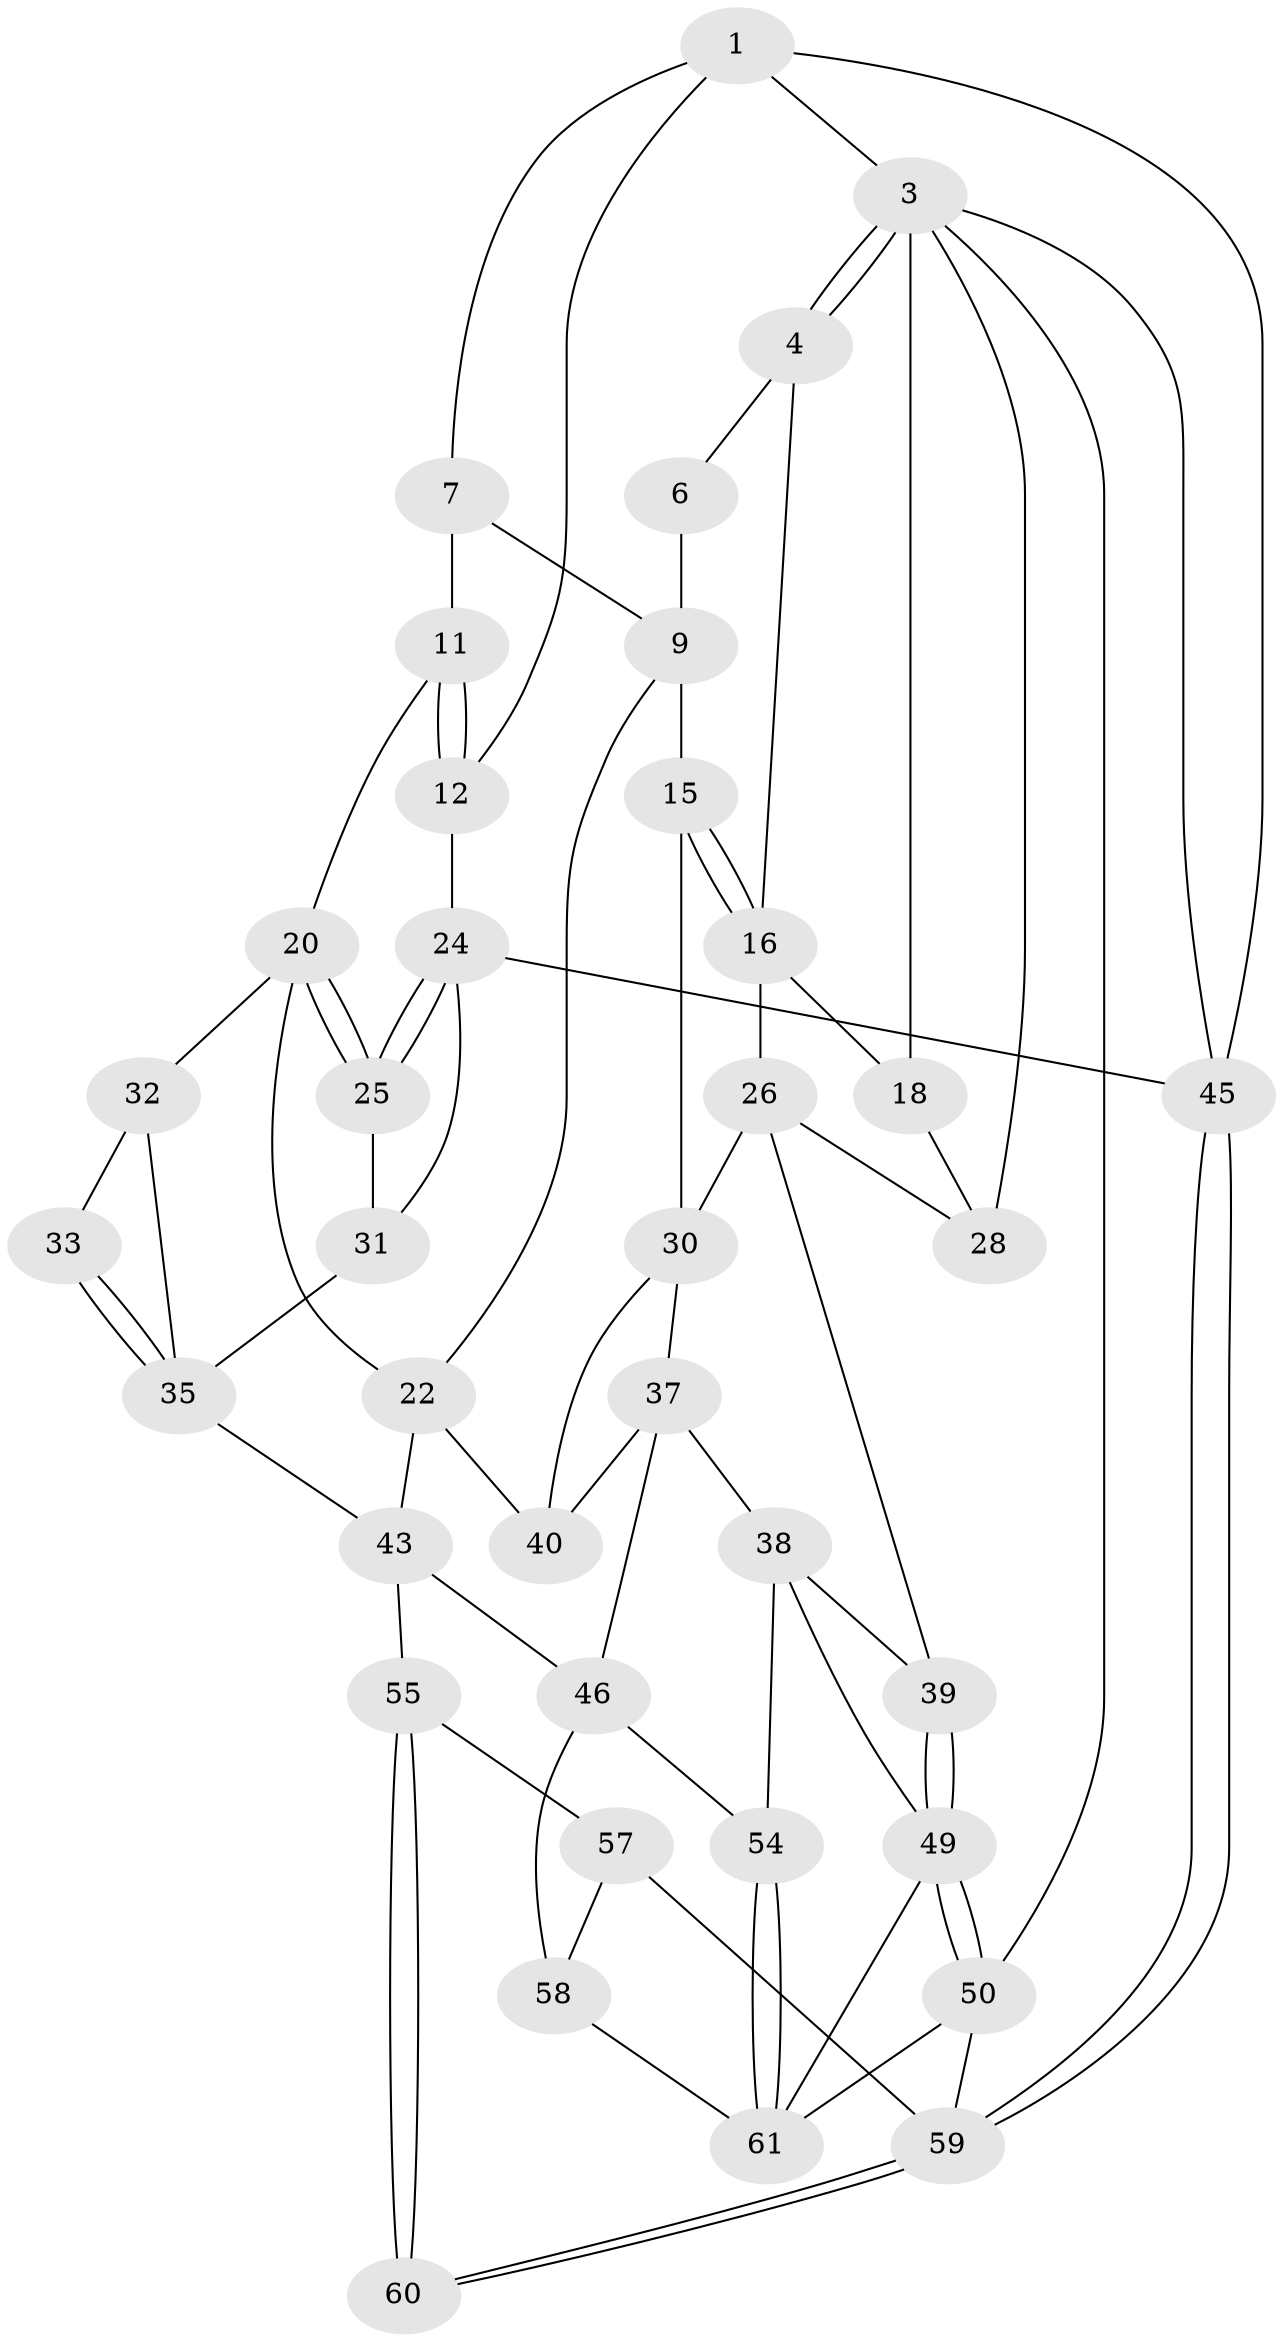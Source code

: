 // Generated by graph-tools (version 1.1) at 2025/52/02/27/25 19:52:39]
// undirected, 38 vertices, 78 edges
graph export_dot {
graph [start="1"]
  node [color=gray90,style=filled];
  1 [pos="+0.6857379179152554+0",super="+2"];
  3 [pos="+0+0",super="+48"];
  4 [pos="+0.325383875477961+0",super="+5"];
  6 [pos="+0.676274373588576+0",super="+10"];
  7 [pos="+0.7520483262811265+0",super="+8"];
  9 [pos="+0.6406647189450664+0.14721763974601387",super="+14"];
  11 [pos="+0.8144605153815777+0.05818472352141826",super="+13"];
  12 [pos="+1+0"];
  15 [pos="+0.4407034353458733+0.2075681591800715"];
  16 [pos="+0.3276858982173137+0",super="+17"];
  18 [pos="+0.1228432410517967+0.1747042151617313",super="+19"];
  20 [pos="+0.8363171825561365+0.1867514623564132",super="+21"];
  22 [pos="+0.6446764177468463+0.3466789634631972",super="+23"];
  24 [pos="+1+0.08122467715973285",super="+41"];
  25 [pos="+1+0.127097377149116"];
  26 [pos="+0.18726931853228448+0.27271891776627405",super="+27"];
  28 [pos="+0+0.3964853934941083",super="+29"];
  30 [pos="+0.2832468933280044+0.3056304445491173",super="+36"];
  31 [pos="+0.95276373426304+0.30546447395728427",super="+34"];
  32 [pos="+0.8162583689666116+0.35251021650698694"];
  33 [pos="+0.927047811438798+0.3227172997447542"];
  35 [pos="+0.9910705241133512+0.6541879987655664",super="+42"];
  37 [pos="+0.2655770000070788+0.4973444265954049",super="+47"];
  38 [pos="+0.19487880259356613+0.5303741126809447",super="+51"];
  39 [pos="+0.14849391730685305+0.5217332750903652"];
  40 [pos="+0.5121846603069226+0.3800156339619049"];
  43 [pos="+0.8057116138678042+0.6517256769391272",super="+44"];
  45 [pos="+1+1"];
  46 [pos="+0.482652131096342+0.632511305664325",super="+53"];
  49 [pos="+0+1",super="+52"];
  50 [pos="+0+1",super="+66"];
  54 [pos="+0.3722947441905832+0.736720166487625"];
  55 [pos="+0.7822796644021225+0.6847054042348283",super="+56"];
  57 [pos="+0.6154291520870527+0.8247670953666432",super="+64"];
  58 [pos="+0.5351688469743134+0.7955414775430978",super="+62"];
  59 [pos="+0.8742904750029504+1",super="+65"];
  60 [pos="+0.7554865901201301+0.9040697939192098"];
  61 [pos="+0.3250712735563149+0.7831493518282018",super="+63"];
  1 -- 7;
  1 -- 3;
  1 -- 12;
  1 -- 45;
  3 -- 4;
  3 -- 4;
  3 -- 18;
  3 -- 50;
  3 -- 28;
  3 -- 45;
  4 -- 16;
  4 -- 6 [weight=2];
  6 -- 9;
  7 -- 11 [weight=2];
  7 -- 9;
  9 -- 15;
  9 -- 22;
  11 -- 12;
  11 -- 12;
  11 -- 20;
  12 -- 24;
  15 -- 16;
  15 -- 16;
  15 -- 30;
  16 -- 18;
  16 -- 26;
  18 -- 28 [weight=2];
  20 -- 25;
  20 -- 25;
  20 -- 32;
  20 -- 22;
  22 -- 43;
  22 -- 40;
  24 -- 25;
  24 -- 25;
  24 -- 45;
  24 -- 31;
  25 -- 31;
  26 -- 30;
  26 -- 28;
  26 -- 39;
  30 -- 40;
  30 -- 37;
  31 -- 35;
  32 -- 33;
  32 -- 35;
  33 -- 35;
  33 -- 35;
  35 -- 43;
  37 -- 38;
  37 -- 40;
  37 -- 46;
  38 -- 39;
  38 -- 54;
  38 -- 49;
  39 -- 49;
  39 -- 49;
  43 -- 55;
  43 -- 46;
  45 -- 59;
  45 -- 59;
  46 -- 54;
  46 -- 58;
  49 -- 50;
  49 -- 50;
  49 -- 61;
  50 -- 59;
  50 -- 61;
  54 -- 61;
  54 -- 61;
  55 -- 60 [weight=2];
  55 -- 60;
  55 -- 57;
  57 -- 58 [weight=2];
  57 -- 59;
  58 -- 61;
  59 -- 60;
  59 -- 60;
}
